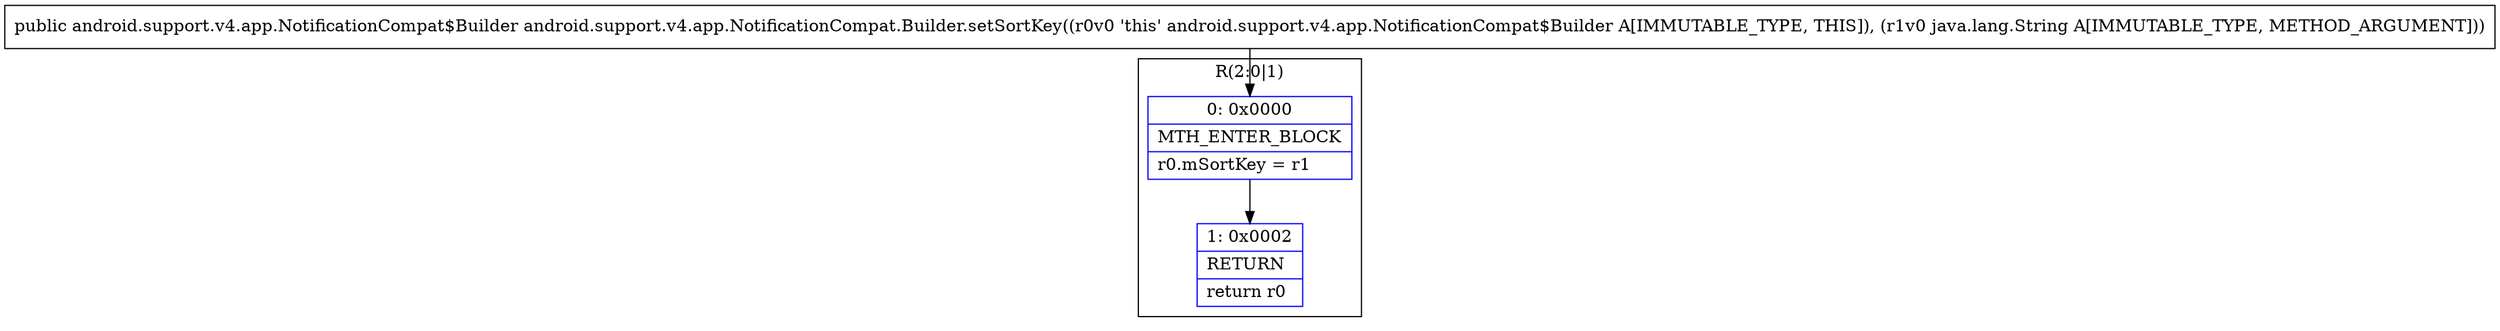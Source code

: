 digraph "CFG forandroid.support.v4.app.NotificationCompat.Builder.setSortKey(Ljava\/lang\/String;)Landroid\/support\/v4\/app\/NotificationCompat$Builder;" {
subgraph cluster_Region_211895698 {
label = "R(2:0|1)";
node [shape=record,color=blue];
Node_0 [shape=record,label="{0\:\ 0x0000|MTH_ENTER_BLOCK\l|r0.mSortKey = r1\l}"];
Node_1 [shape=record,label="{1\:\ 0x0002|RETURN\l|return r0\l}"];
}
MethodNode[shape=record,label="{public android.support.v4.app.NotificationCompat$Builder android.support.v4.app.NotificationCompat.Builder.setSortKey((r0v0 'this' android.support.v4.app.NotificationCompat$Builder A[IMMUTABLE_TYPE, THIS]), (r1v0 java.lang.String A[IMMUTABLE_TYPE, METHOD_ARGUMENT])) }"];
MethodNode -> Node_0;
Node_0 -> Node_1;
}

